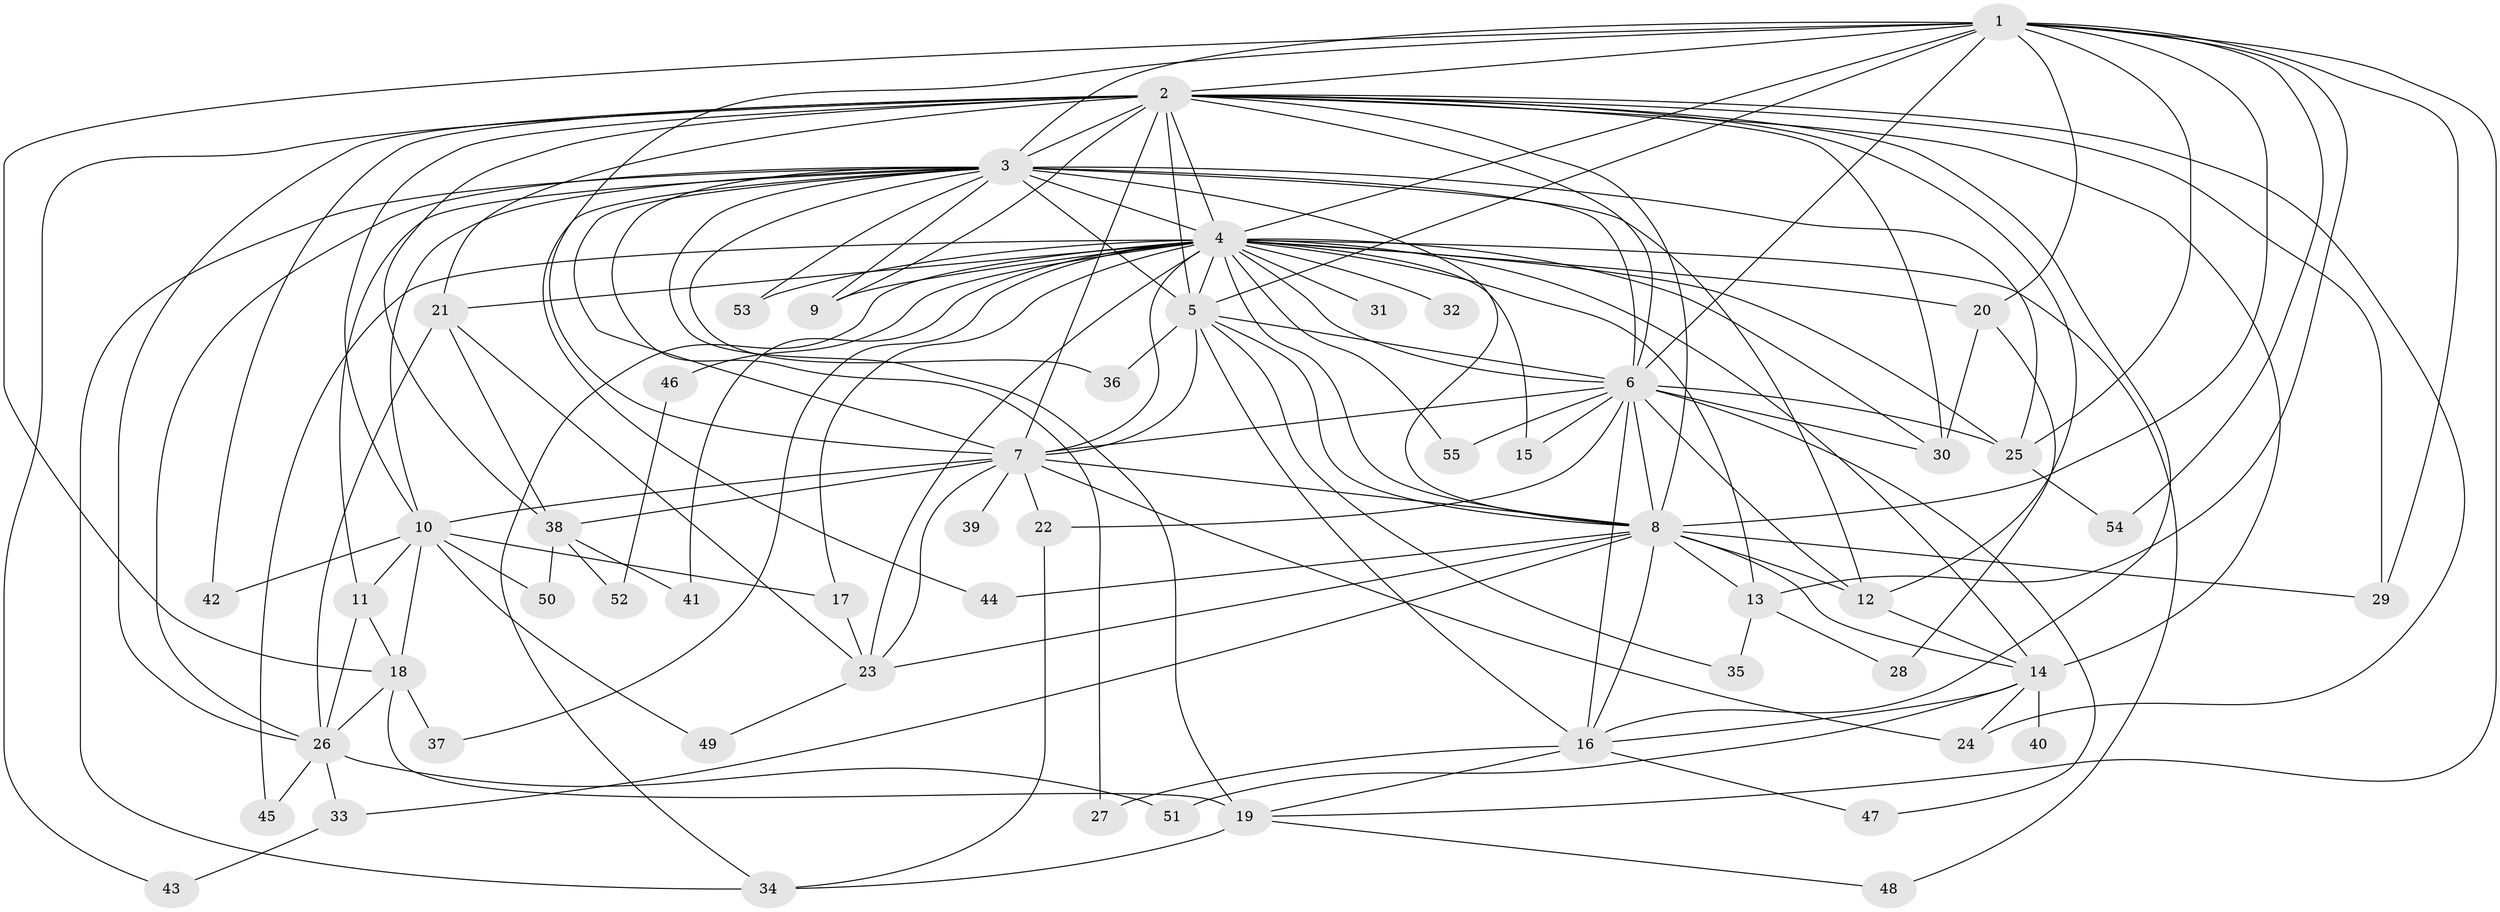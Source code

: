 // original degree distribution, {20: 0.01834862385321101, 22: 0.009174311926605505, 37: 0.009174311926605505, 12: 0.009174311926605505, 19: 0.027522935779816515, 17: 0.009174311926605505, 21: 0.009174311926605505, 3: 0.22018348623853212, 2: 0.5229357798165137, 8: 0.01834862385321101, 4: 0.05504587155963303, 5: 0.06422018348623854, 7: 0.009174311926605505, 6: 0.01834862385321101}
// Generated by graph-tools (version 1.1) at 2025/34/03/09/25 02:34:59]
// undirected, 55 vertices, 145 edges
graph export_dot {
graph [start="1"]
  node [color=gray90,style=filled];
  1;
  2;
  3;
  4;
  5;
  6;
  7;
  8;
  9;
  10;
  11;
  12;
  13;
  14;
  15;
  16;
  17;
  18;
  19;
  20;
  21;
  22;
  23;
  24;
  25;
  26;
  27;
  28;
  29;
  30;
  31;
  32;
  33;
  34;
  35;
  36;
  37;
  38;
  39;
  40;
  41;
  42;
  43;
  44;
  45;
  46;
  47;
  48;
  49;
  50;
  51;
  52;
  53;
  54;
  55;
  1 -- 2 [weight=3.0];
  1 -- 3 [weight=4.0];
  1 -- 4 [weight=2.0];
  1 -- 5 [weight=1.0];
  1 -- 6 [weight=1.0];
  1 -- 7 [weight=1.0];
  1 -- 8 [weight=1.0];
  1 -- 13 [weight=2.0];
  1 -- 18 [weight=1.0];
  1 -- 19 [weight=2.0];
  1 -- 20 [weight=1.0];
  1 -- 25 [weight=1.0];
  1 -- 29 [weight=2.0];
  1 -- 54 [weight=1.0];
  2 -- 3 [weight=4.0];
  2 -- 4 [weight=3.0];
  2 -- 5 [weight=2.0];
  2 -- 6 [weight=3.0];
  2 -- 7 [weight=3.0];
  2 -- 8 [weight=2.0];
  2 -- 9 [weight=1.0];
  2 -- 10 [weight=1.0];
  2 -- 12 [weight=1.0];
  2 -- 14 [weight=1.0];
  2 -- 16 [weight=1.0];
  2 -- 21 [weight=3.0];
  2 -- 24 [weight=1.0];
  2 -- 26 [weight=1.0];
  2 -- 29 [weight=1.0];
  2 -- 30 [weight=1.0];
  2 -- 38 [weight=1.0];
  2 -- 42 [weight=1.0];
  2 -- 43 [weight=1.0];
  3 -- 4 [weight=3.0];
  3 -- 5 [weight=2.0];
  3 -- 6 [weight=2.0];
  3 -- 7 [weight=2.0];
  3 -- 8 [weight=4.0];
  3 -- 9 [weight=1.0];
  3 -- 10 [weight=1.0];
  3 -- 11 [weight=1.0];
  3 -- 12 [weight=1.0];
  3 -- 19 [weight=4.0];
  3 -- 25 [weight=1.0];
  3 -- 26 [weight=2.0];
  3 -- 27 [weight=1.0];
  3 -- 34 [weight=1.0];
  3 -- 36 [weight=2.0];
  3 -- 44 [weight=1.0];
  3 -- 53 [weight=1.0];
  4 -- 5 [weight=1.0];
  4 -- 6 [weight=1.0];
  4 -- 7 [weight=1.0];
  4 -- 8 [weight=1.0];
  4 -- 9 [weight=1.0];
  4 -- 13 [weight=1.0];
  4 -- 14 [weight=1.0];
  4 -- 15 [weight=1.0];
  4 -- 17 [weight=1.0];
  4 -- 20 [weight=2.0];
  4 -- 21 [weight=1.0];
  4 -- 23 [weight=1.0];
  4 -- 25 [weight=1.0];
  4 -- 30 [weight=1.0];
  4 -- 31 [weight=1.0];
  4 -- 32 [weight=1.0];
  4 -- 34 [weight=1.0];
  4 -- 37 [weight=1.0];
  4 -- 41 [weight=1.0];
  4 -- 45 [weight=1.0];
  4 -- 46 [weight=1.0];
  4 -- 48 [weight=1.0];
  4 -- 53 [weight=1.0];
  4 -- 55 [weight=1.0];
  5 -- 6 [weight=1.0];
  5 -- 7 [weight=1.0];
  5 -- 8 [weight=1.0];
  5 -- 16 [weight=1.0];
  5 -- 35 [weight=1.0];
  5 -- 36 [weight=1.0];
  6 -- 7 [weight=1.0];
  6 -- 8 [weight=2.0];
  6 -- 12 [weight=1.0];
  6 -- 15 [weight=1.0];
  6 -- 16 [weight=2.0];
  6 -- 22 [weight=1.0];
  6 -- 25 [weight=1.0];
  6 -- 30 [weight=1.0];
  6 -- 47 [weight=1.0];
  6 -- 55 [weight=1.0];
  7 -- 8 [weight=1.0];
  7 -- 10 [weight=1.0];
  7 -- 22 [weight=1.0];
  7 -- 23 [weight=1.0];
  7 -- 24 [weight=1.0];
  7 -- 38 [weight=1.0];
  7 -- 39 [weight=1.0];
  8 -- 12 [weight=1.0];
  8 -- 13 [weight=1.0];
  8 -- 14 [weight=1.0];
  8 -- 16 [weight=1.0];
  8 -- 23 [weight=1.0];
  8 -- 29 [weight=2.0];
  8 -- 33 [weight=1.0];
  8 -- 44 [weight=1.0];
  10 -- 11 [weight=1.0];
  10 -- 17 [weight=1.0];
  10 -- 18 [weight=1.0];
  10 -- 42 [weight=1.0];
  10 -- 49 [weight=1.0];
  10 -- 50 [weight=1.0];
  11 -- 18 [weight=1.0];
  11 -- 26 [weight=1.0];
  12 -- 14 [weight=1.0];
  13 -- 28 [weight=1.0];
  13 -- 35 [weight=1.0];
  14 -- 16 [weight=1.0];
  14 -- 24 [weight=1.0];
  14 -- 40 [weight=2.0];
  14 -- 51 [weight=1.0];
  16 -- 19 [weight=1.0];
  16 -- 27 [weight=1.0];
  16 -- 47 [weight=1.0];
  17 -- 23 [weight=1.0];
  18 -- 19 [weight=1.0];
  18 -- 26 [weight=1.0];
  18 -- 37 [weight=1.0];
  19 -- 34 [weight=1.0];
  19 -- 48 [weight=1.0];
  20 -- 28 [weight=1.0];
  20 -- 30 [weight=1.0];
  21 -- 23 [weight=1.0];
  21 -- 26 [weight=1.0];
  21 -- 38 [weight=1.0];
  22 -- 34 [weight=1.0];
  23 -- 49 [weight=1.0];
  25 -- 54 [weight=1.0];
  26 -- 33 [weight=1.0];
  26 -- 45 [weight=1.0];
  26 -- 51 [weight=1.0];
  33 -- 43 [weight=1.0];
  38 -- 41 [weight=1.0];
  38 -- 50 [weight=1.0];
  38 -- 52 [weight=1.0];
  46 -- 52 [weight=1.0];
}
